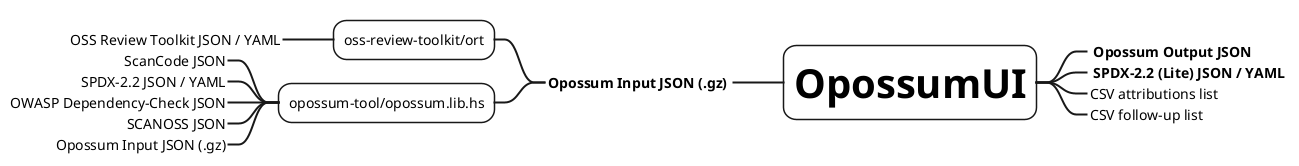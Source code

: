 @startmindmap
<style>
mindmapDiagram {
  node {
    BackgroundColor white
    ' Shadowing 0.0
  }
  arrow {
    ' LineStyle 4
    LineThickness 2
    ' LineColor green
  }
  :depth(0) {
    FontSize 40
  }
  :depth(1) {
      BackGroundColor white
  }
  ' boxless {
  '   FontColor darkgreen
  ' }
  .todo {
    FontColor gray
  }
}
</style>
* <b>OpossumUI</b>
--_ <b> Opossum Input JSON (.gz) </b>
--- oss-review-toolkit/ort
----_ OSS Review Toolkit JSON / YAML
--- opossum-tool/opossum.lib.hs
----_ ScanCode JSON
----_ SPDX-2.2 JSON / YAML
----_ OWASP Dependency-Check JSON
----_ SCANOSS JSON
----_ Opossum Input JSON (.gz)
' --_ SPDX-2.2 JSON / YAML <<todo>>
++_ <b> Opossum Output JSON </b>
++_ <b> SPDX-2.2 (Lite) JSON / YAML </b>
++_ CSV attributions list
++_ CSV follow-up list
@endmindmap

